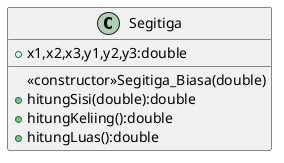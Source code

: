 @startuml
'https://plantuml.com/class-diagram
class Segitiga{
+x1,x2,x3,y1,y2,y3:double
<<constructor>>Segitiga_Biasa(double)
+hitungSisi(double):double
+hitungKeliing():double
+hitungLuas():double
}


@enduml